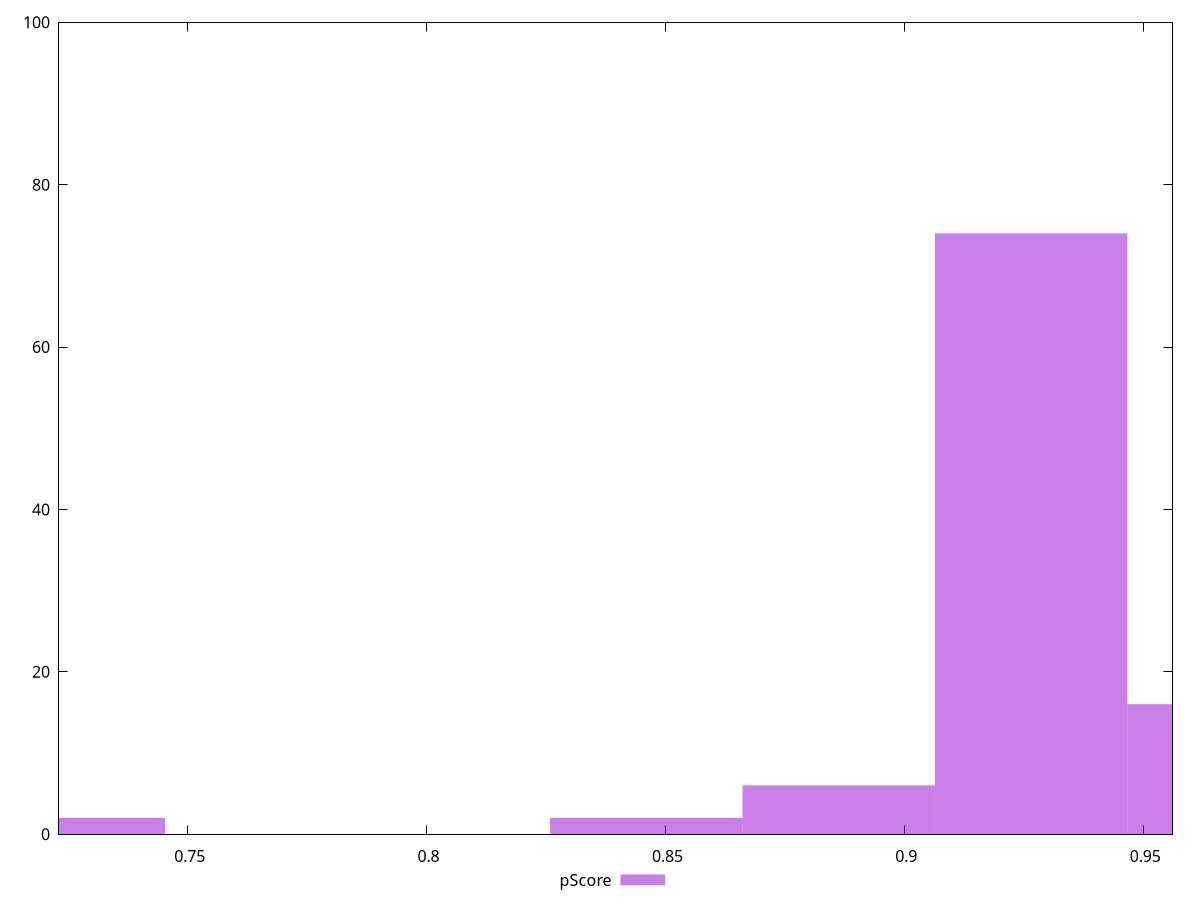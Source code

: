 reset

$pScore <<EOF
0.7251306637709763 2
0.8862708112756378 6
0.9265558481518031 74
0.8459857743994724 2
0.9668408850279684 16
EOF

set key outside below
set boxwidth 0.04028503687616535
set xrange [0.7230502316772939:0.9561433520493337]
set yrange [0:100]
set trange [0:100]
set style fill transparent solid 0.5 noborder
set terminal svg size 640, 490 enhanced background rgb 'white'
set output "report_00026_2021-02-22T21:38:55.199Z/mainthread-work-breakdown/samples/pages/pScore/histogram.svg"

plot $pScore title "pScore" with boxes

reset
